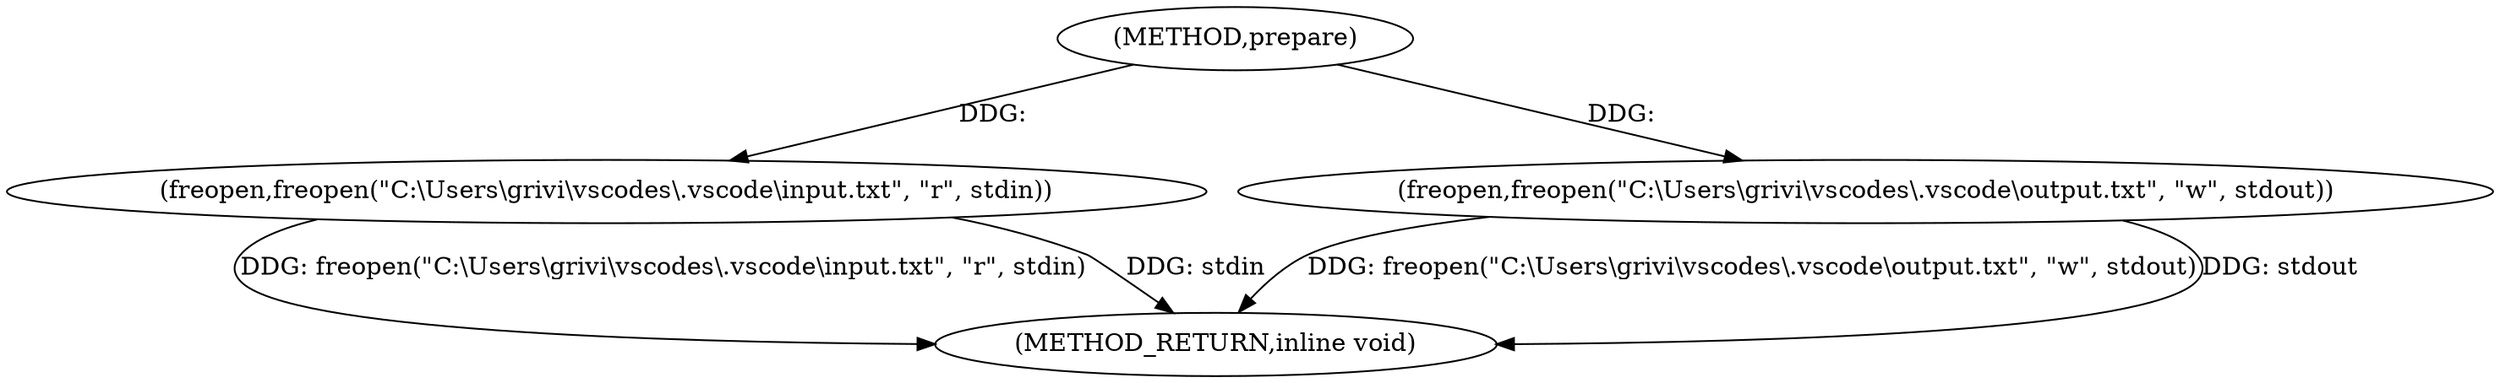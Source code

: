 digraph "prepare" {  
"1000290" [label = "(METHOD,prepare)" ]
"1000300" [label = "(METHOD_RETURN,inline void)" ]
"1000292" [label = "(freopen,freopen(\"C:\\Users\\grivi\\vscodes\\.vscode\\input.txt\", \"r\", stdin))" ]
"1000296" [label = "(freopen,freopen(\"C:\\Users\\grivi\\vscodes\\.vscode\\output.txt\", \"w\", stdout))" ]
  "1000292" -> "1000300"  [ label = "DDG: freopen(\"C:\\Users\\grivi\\vscodes\\.vscode\\input.txt\", \"r\", stdin)"] 
  "1000296" -> "1000300"  [ label = "DDG: freopen(\"C:\\Users\\grivi\\vscodes\\.vscode\\output.txt\", \"w\", stdout)"] 
  "1000296" -> "1000300"  [ label = "DDG: stdout"] 
  "1000292" -> "1000300"  [ label = "DDG: stdin"] 
  "1000290" -> "1000292"  [ label = "DDG: "] 
  "1000290" -> "1000296"  [ label = "DDG: "] 
}
